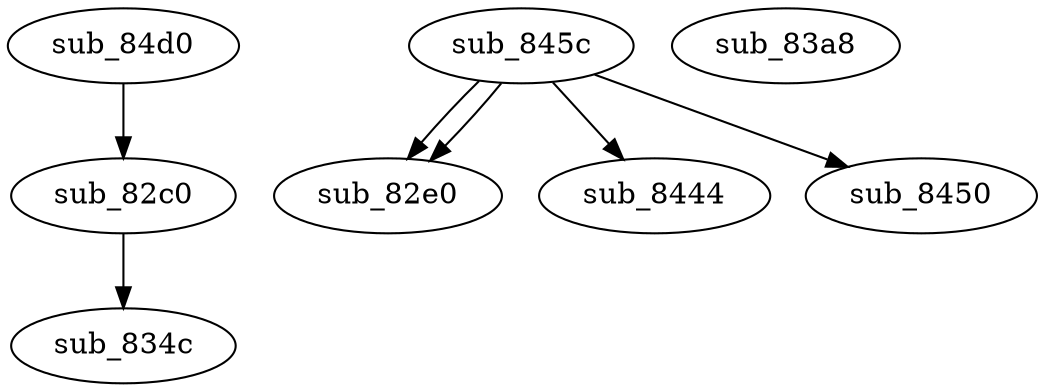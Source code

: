 digraph G {
  "sub_82c0";
  "sub_82e0";
  "sub_834c";
  "sub_83a8";
  "sub_8444";
  "sub_8450";
  "sub_845c";
  "sub_84d0";
  
  
  "sub_82c0" -> "sub_834c";
  "sub_845c" -> "sub_8444";
  "sub_845c" -> "sub_8450";
  "sub_845c" -> "sub_82e0";
  "sub_845c" -> "sub_82e0";
  "sub_84d0" -> "sub_82c0";
  
  }